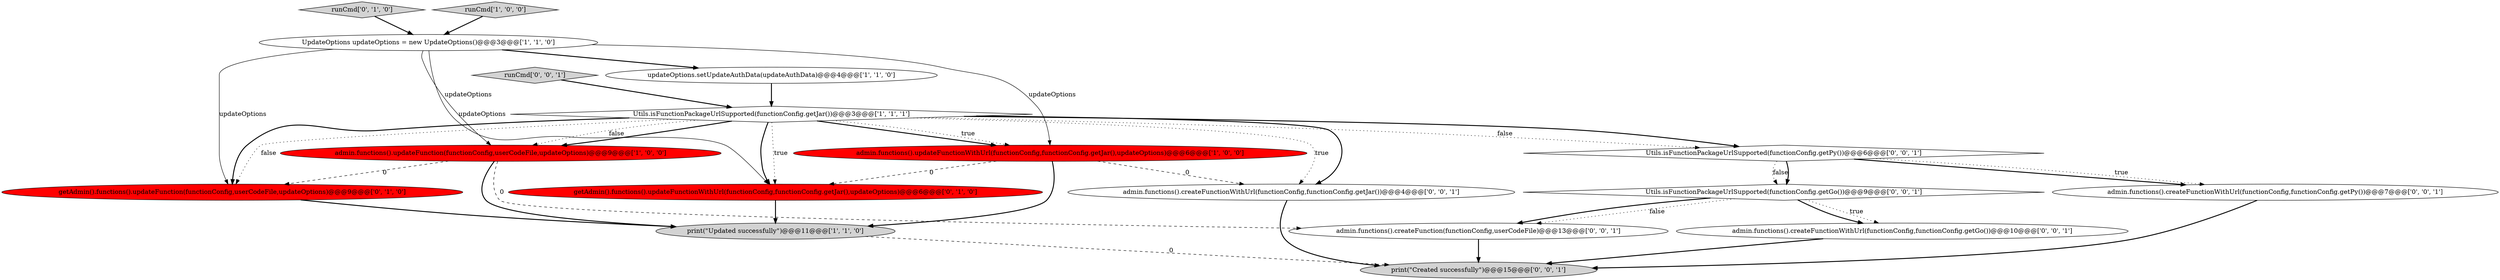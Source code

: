 digraph {
14 [style = filled, label = "print(\"Created successfully\")@@@15@@@['0', '0', '1']", fillcolor = lightgray, shape = ellipse image = "AAA0AAABBB3BBB"];
8 [style = filled, label = "runCmd['0', '1', '0']", fillcolor = lightgray, shape = diamond image = "AAA0AAABBB2BBB"];
13 [style = filled, label = "admin.functions().createFunctionWithUrl(functionConfig,functionConfig.getPy())@@@7@@@['0', '0', '1']", fillcolor = white, shape = ellipse image = "AAA0AAABBB3BBB"];
6 [style = filled, label = "admin.functions().updateFunction(functionConfig,userCodeFile,updateOptions)@@@9@@@['1', '0', '0']", fillcolor = red, shape = ellipse image = "AAA1AAABBB1BBB"];
7 [style = filled, label = "getAdmin().functions().updateFunction(functionConfig,userCodeFile,updateOptions)@@@9@@@['0', '1', '0']", fillcolor = red, shape = ellipse image = "AAA1AAABBB2BBB"];
9 [style = filled, label = "getAdmin().functions().updateFunctionWithUrl(functionConfig,functionConfig.getJar(),updateOptions)@@@6@@@['0', '1', '0']", fillcolor = red, shape = ellipse image = "AAA1AAABBB2BBB"];
3 [style = filled, label = "admin.functions().updateFunctionWithUrl(functionConfig,functionConfig.getJar(),updateOptions)@@@6@@@['1', '0', '0']", fillcolor = red, shape = ellipse image = "AAA1AAABBB1BBB"];
12 [style = filled, label = "Utils.isFunctionPackageUrlSupported(functionConfig.getPy())@@@6@@@['0', '0', '1']", fillcolor = white, shape = diamond image = "AAA0AAABBB3BBB"];
4 [style = filled, label = "print(\"Updated successfully\")@@@11@@@['1', '1', '0']", fillcolor = lightgray, shape = ellipse image = "AAA0AAABBB1BBB"];
17 [style = filled, label = "admin.functions().createFunction(functionConfig,userCodeFile)@@@13@@@['0', '0', '1']", fillcolor = white, shape = ellipse image = "AAA0AAABBB3BBB"];
1 [style = filled, label = "UpdateOptions updateOptions = new UpdateOptions()@@@3@@@['1', '1', '0']", fillcolor = white, shape = ellipse image = "AAA0AAABBB1BBB"];
15 [style = filled, label = "admin.functions().createFunctionWithUrl(functionConfig,functionConfig.getGo())@@@10@@@['0', '0', '1']", fillcolor = white, shape = ellipse image = "AAA0AAABBB3BBB"];
10 [style = filled, label = "Utils.isFunctionPackageUrlSupported(functionConfig.getGo())@@@9@@@['0', '0', '1']", fillcolor = white, shape = diamond image = "AAA0AAABBB3BBB"];
16 [style = filled, label = "runCmd['0', '0', '1']", fillcolor = lightgray, shape = diamond image = "AAA0AAABBB3BBB"];
5 [style = filled, label = "runCmd['1', '0', '0']", fillcolor = lightgray, shape = diamond image = "AAA0AAABBB1BBB"];
11 [style = filled, label = "admin.functions().createFunctionWithUrl(functionConfig,functionConfig.getJar())@@@4@@@['0', '0', '1']", fillcolor = white, shape = ellipse image = "AAA0AAABBB3BBB"];
0 [style = filled, label = "Utils.isFunctionPackageUrlSupported(functionConfig.getJar())@@@3@@@['1', '1', '1']", fillcolor = white, shape = diamond image = "AAA0AAABBB1BBB"];
2 [style = filled, label = "updateOptions.setUpdateAuthData(updateAuthData)@@@4@@@['1', '1', '0']", fillcolor = white, shape = ellipse image = "AAA0AAABBB1BBB"];
0->3 [style = bold, label=""];
0->9 [style = bold, label=""];
16->0 [style = bold, label=""];
10->15 [style = bold, label=""];
12->10 [style = dotted, label="false"];
15->14 [style = bold, label=""];
11->14 [style = bold, label=""];
0->6 [style = bold, label=""];
0->6 [style = dotted, label="false"];
6->7 [style = dashed, label="0"];
0->12 [style = bold, label=""];
9->4 [style = bold, label=""];
0->11 [style = bold, label=""];
1->6 [style = solid, label="updateOptions"];
10->17 [style = bold, label=""];
6->17 [style = dashed, label="0"];
7->4 [style = bold, label=""];
3->4 [style = bold, label=""];
1->9 [style = solid, label="updateOptions"];
0->7 [style = bold, label=""];
1->7 [style = solid, label="updateOptions"];
10->15 [style = dotted, label="true"];
8->1 [style = bold, label=""];
12->13 [style = bold, label=""];
6->4 [style = bold, label=""];
5->1 [style = bold, label=""];
2->0 [style = bold, label=""];
12->10 [style = bold, label=""];
12->13 [style = dotted, label="true"];
3->9 [style = dashed, label="0"];
17->14 [style = bold, label=""];
0->7 [style = dotted, label="false"];
10->17 [style = dotted, label="false"];
0->12 [style = dotted, label="false"];
4->14 [style = dashed, label="0"];
1->2 [style = bold, label=""];
0->3 [style = dotted, label="true"];
0->11 [style = dotted, label="true"];
0->9 [style = dotted, label="true"];
13->14 [style = bold, label=""];
3->11 [style = dashed, label="0"];
1->3 [style = solid, label="updateOptions"];
}
